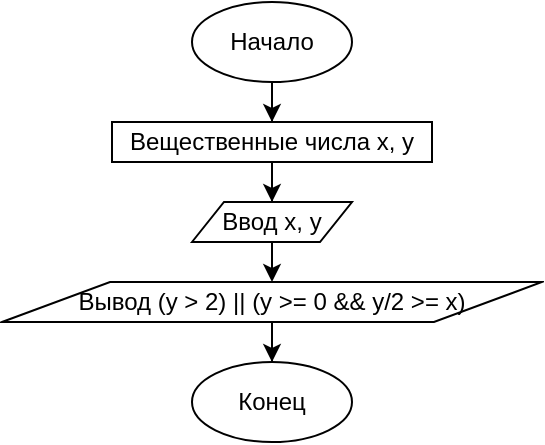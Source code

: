 <mxfile version="13.1.14" type="device"><diagram id="Hsi1N0cberL_-BoPGEi5" name="Page-1"><mxGraphModel dx="216" dy="86" grid="1" gridSize="10" guides="1" tooltips="1" connect="1" arrows="1" fold="1" page="1" pageScale="1" pageWidth="850" pageHeight="1100" math="0" shadow="0"><root><mxCell id="0"/><mxCell id="1" parent="0"/><mxCell id="LDhQOHuRyV1jIk14AgpL-575" style="edgeStyle=orthogonalEdgeStyle;rounded=0;orthogonalLoop=1;jettySize=auto;html=1;entryX=0.5;entryY=0;entryDx=0;entryDy=0;" edge="1" parent="1" source="LDhQOHuRyV1jIk14AgpL-576" target="LDhQOHuRyV1jIk14AgpL-578"><mxGeometry relative="1" as="geometry"/></mxCell><mxCell id="LDhQOHuRyV1jIk14AgpL-576" value="Начало" style="ellipse;whiteSpace=wrap;html=1;" vertex="1" parent="1"><mxGeometry x="300" y="200" width="80" height="40" as="geometry"/></mxCell><mxCell id="LDhQOHuRyV1jIk14AgpL-577" style="edgeStyle=orthogonalEdgeStyle;rounded=0;orthogonalLoop=1;jettySize=auto;html=1;entryX=0.5;entryY=0;entryDx=0;entryDy=0;" edge="1" parent="1" source="LDhQOHuRyV1jIk14AgpL-578" target="LDhQOHuRyV1jIk14AgpL-580"><mxGeometry relative="1" as="geometry"/></mxCell><mxCell id="LDhQOHuRyV1jIk14AgpL-578" value="Вещественные числа x, y" style="rounded=0;whiteSpace=wrap;html=1;" vertex="1" parent="1"><mxGeometry x="260" y="260" width="160" height="20" as="geometry"/></mxCell><mxCell id="LDhQOHuRyV1jIk14AgpL-579" style="edgeStyle=orthogonalEdgeStyle;rounded=0;orthogonalLoop=1;jettySize=auto;html=1;" edge="1" parent="1" source="LDhQOHuRyV1jIk14AgpL-580"><mxGeometry relative="1" as="geometry"><mxPoint x="340.029" y="340" as="targetPoint"/></mxGeometry></mxCell><mxCell id="LDhQOHuRyV1jIk14AgpL-580" value="Ввод x, y" style="shape=parallelogram;perimeter=parallelogramPerimeter;whiteSpace=wrap;html=1;" vertex="1" parent="1"><mxGeometry x="300" y="300" width="80" height="20" as="geometry"/></mxCell><mxCell id="LDhQOHuRyV1jIk14AgpL-581" value="Конец" style="ellipse;whiteSpace=wrap;html=1;" vertex="1" parent="1"><mxGeometry x="300" y="380" width="80" height="40" as="geometry"/></mxCell><mxCell id="LDhQOHuRyV1jIk14AgpL-621" style="edgeStyle=orthogonalEdgeStyle;rounded=0;orthogonalLoop=1;jettySize=auto;html=1;" edge="1" parent="1" source="LDhQOHuRyV1jIk14AgpL-620" target="LDhQOHuRyV1jIk14AgpL-581"><mxGeometry relative="1" as="geometry"/></mxCell><mxCell id="LDhQOHuRyV1jIk14AgpL-620" value="Вывод&amp;nbsp;(y &amp;gt; 2) || (y &amp;gt;= 0 &amp;amp;&amp;amp; y/2 &amp;gt;= x)" style="shape=parallelogram;perimeter=parallelogramPerimeter;whiteSpace=wrap;html=1;" vertex="1" parent="1"><mxGeometry x="205" y="340" width="270" height="20" as="geometry"/></mxCell></root></mxGraphModel></diagram></mxfile>